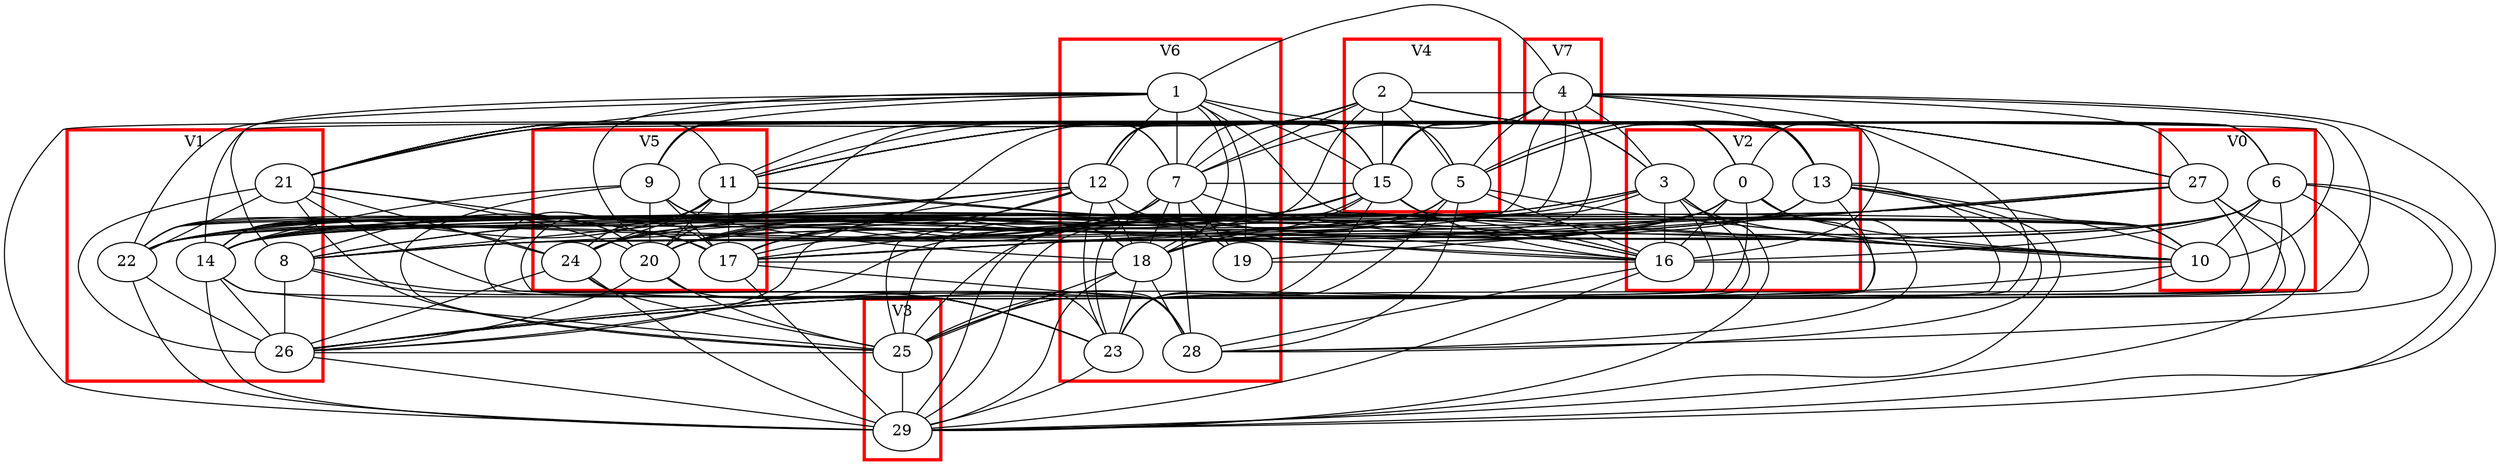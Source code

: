 //30
//229
//8
graph grafo {

	subgraph cluster_0{
	6, 10, 27;
	label = "V0";
	color = red;
	penwidth = 3;
	}

	subgraph cluster_1{
	8, 14, 21, 22, 26;
	label = "V1";
	color = red;
	penwidth = 3;
	}

	subgraph cluster_2{
	0, 3, 13, 16;
	label = "V2";
	color = red;
	penwidth = 3;
	}

	subgraph cluster_3{
	25, 29;
	label = "V3";
	color = red;
	penwidth = 3;
	}

	subgraph cluster_4{
	2, 5, 15;
	label = "V4";
	color = red;
	penwidth = 3;
	}

	subgraph cluster_5{
	9, 11, 17, 20, 24;
	label = "V5";
	color = red;
	penwidth = 3;
	}

	subgraph cluster_6{
	1, 7, 12, 18, 19, 23, 28;
	label = "V6";
	color = red;
	penwidth = 3;
	}

	subgraph cluster_7{
	4;
	label = "V7";
	color = red;
	penwidth = 3;
	}

	0 -- 5;
	0 -- 6;
	0 -- 8;
	0 -- 9;
	0 -- 10;
	0 -- 11;
	0 -- 12;
	0 -- 15;
	0 -- 16;
	0 -- 17;
	0 -- 18;
	0 -- 21;
	0 -- 23;
	0 -- 24;
	0 -- 26;
	0 -- 28;
	1 -- 4;
	1 -- 7;
	1 -- 8;
	1 -- 9;
	1 -- 10;
	1 -- 12;
	1 -- 13;
	1 -- 15;
	1 -- 17;
	1 -- 18;
	1 -- 19;
	1 -- 21;
	1 -- 22;
	2 -- 4;
	2 -- 5;
	2 -- 7;
	2 -- 10;
	2 -- 11;
	2 -- 13;
	2 -- 14;
	2 -- 15;
	2 -- 17;
	2 -- 21;
	2 -- 23;
	2 -- 24;
	2 -- 25;
	2 -- 29;
	3 -- 4;
	3 -- 10;
	3 -- 11;
	3 -- 12;
	3 -- 14;
	3 -- 16;
	3 -- 17;
	3 -- 20;
	3 -- 21;
	3 -- 22;
	3 -- 25;
	3 -- 26;
	3 -- 29;
	4 -- 5;
	4 -- 7;
	4 -- 8;
	4 -- 12;
	4 -- 13;
	4 -- 15;
	4 -- 16;
	4 -- 17;
	4 -- 18;
	4 -- 26;
	4 -- 27;
	4 -- 29;
	5 -- 6;
	5 -- 7;
	5 -- 8;
	5 -- 9;
	5 -- 10;
	5 -- 13;
	5 -- 16;
	5 -- 23;
	5 -- 25;
	5 -- 28;
	5 -- 29;
	6 -- 9;
	6 -- 10;
	6 -- 11;
	6 -- 14;
	6 -- 15;
	6 -- 16;
	6 -- 20;
	6 -- 21;
	6 -- 22;
	6 -- 25;
	6 -- 26;
	6 -- 28;
	6 -- 29;
	7 -- 9;
	7 -- 10;
	7 -- 11;
	7 -- 14;
	7 -- 15;
	7 -- 17;
	7 -- 18;
	7 -- 19;
	7 -- 20;
	7 -- 21;
	7 -- 22;
	7 -- 23;
	7 -- 24;
	7 -- 26;
	7 -- 27;
	7 -- 28;
	8 -- 10;
	8 -- 12;
	8 -- 13;
	8 -- 16;
	8 -- 20;
	8 -- 23;
	8 -- 26;
	8 -- 27;
	8 -- 28;
	9 -- 13;
	9 -- 14;
	9 -- 15;
	9 -- 16;
	9 -- 17;
	9 -- 18;
	9 -- 20;
	9 -- 25;
	9 -- 27;
	10 -- 11;
	10 -- 13;
	10 -- 14;
	10 -- 15;
	10 -- 16;
	10 -- 17;
	10 -- 20;
	10 -- 22;
	10 -- 23;
	10 -- 26;
	11 -- 12;
	11 -- 13;
	11 -- 14;
	11 -- 15;
	11 -- 16;
	11 -- 17;
	11 -- 20;
	11 -- 21;
	11 -- 23;
	11 -- 24;
	11 -- 28;
	12 -- 14;
	12 -- 15;
	12 -- 16;
	12 -- 17;
	12 -- 18;
	12 -- 20;
	12 -- 22;
	12 -- 23;
	12 -- 25;
	12 -- 27;
	13 -- 17;
	13 -- 18;
	13 -- 21;
	13 -- 23;
	13 -- 25;
	13 -- 27;
	13 -- 28;
	13 -- 29;
	14 -- 15;
	14 -- 17;
	14 -- 18;
	14 -- 19;
	14 -- 23;
	14 -- 25;
	14 -- 26;
	14 -- 27;
	14 -- 29;
	15 -- 16;
	15 -- 17;
	15 -- 18;
	15 -- 20;
	15 -- 21;
	15 -- 22;
	15 -- 23;
	15 -- 26;
	15 -- 27;
	15 -- 29;
	16 -- 18;
	16 -- 19;
	16 -- 24;
	16 -- 28;
	16 -- 29;
	17 -- 18;
	17 -- 21;
	17 -- 27;
	17 -- 28;
	17 -- 29;
	18 -- 20;
	18 -- 22;
	18 -- 23;
	18 -- 25;
	18 -- 28;
	18 -- 29;
	19 -- 24;
	19 -- 27;
	20 -- 21;
	20 -- 22;
	20 -- 23;
	20 -- 25;
	20 -- 26;
	21 -- 22;
	21 -- 24;
	21 -- 25;
	21 -- 26;
	21 -- 28;
	22 -- 24;
	22 -- 26;
	22 -- 27;
	22 -- 29;
	23 -- 24;
	23 -- 26;
	23 -- 29;
	24 -- 25;
	24 -- 26;
	24 -- 29;
	25 -- 26;
	25 -- 27;
	25 -- 28;
	25 -- 29;
	26 -- 27;
	26 -- 29;
	27 -- 29;
}
